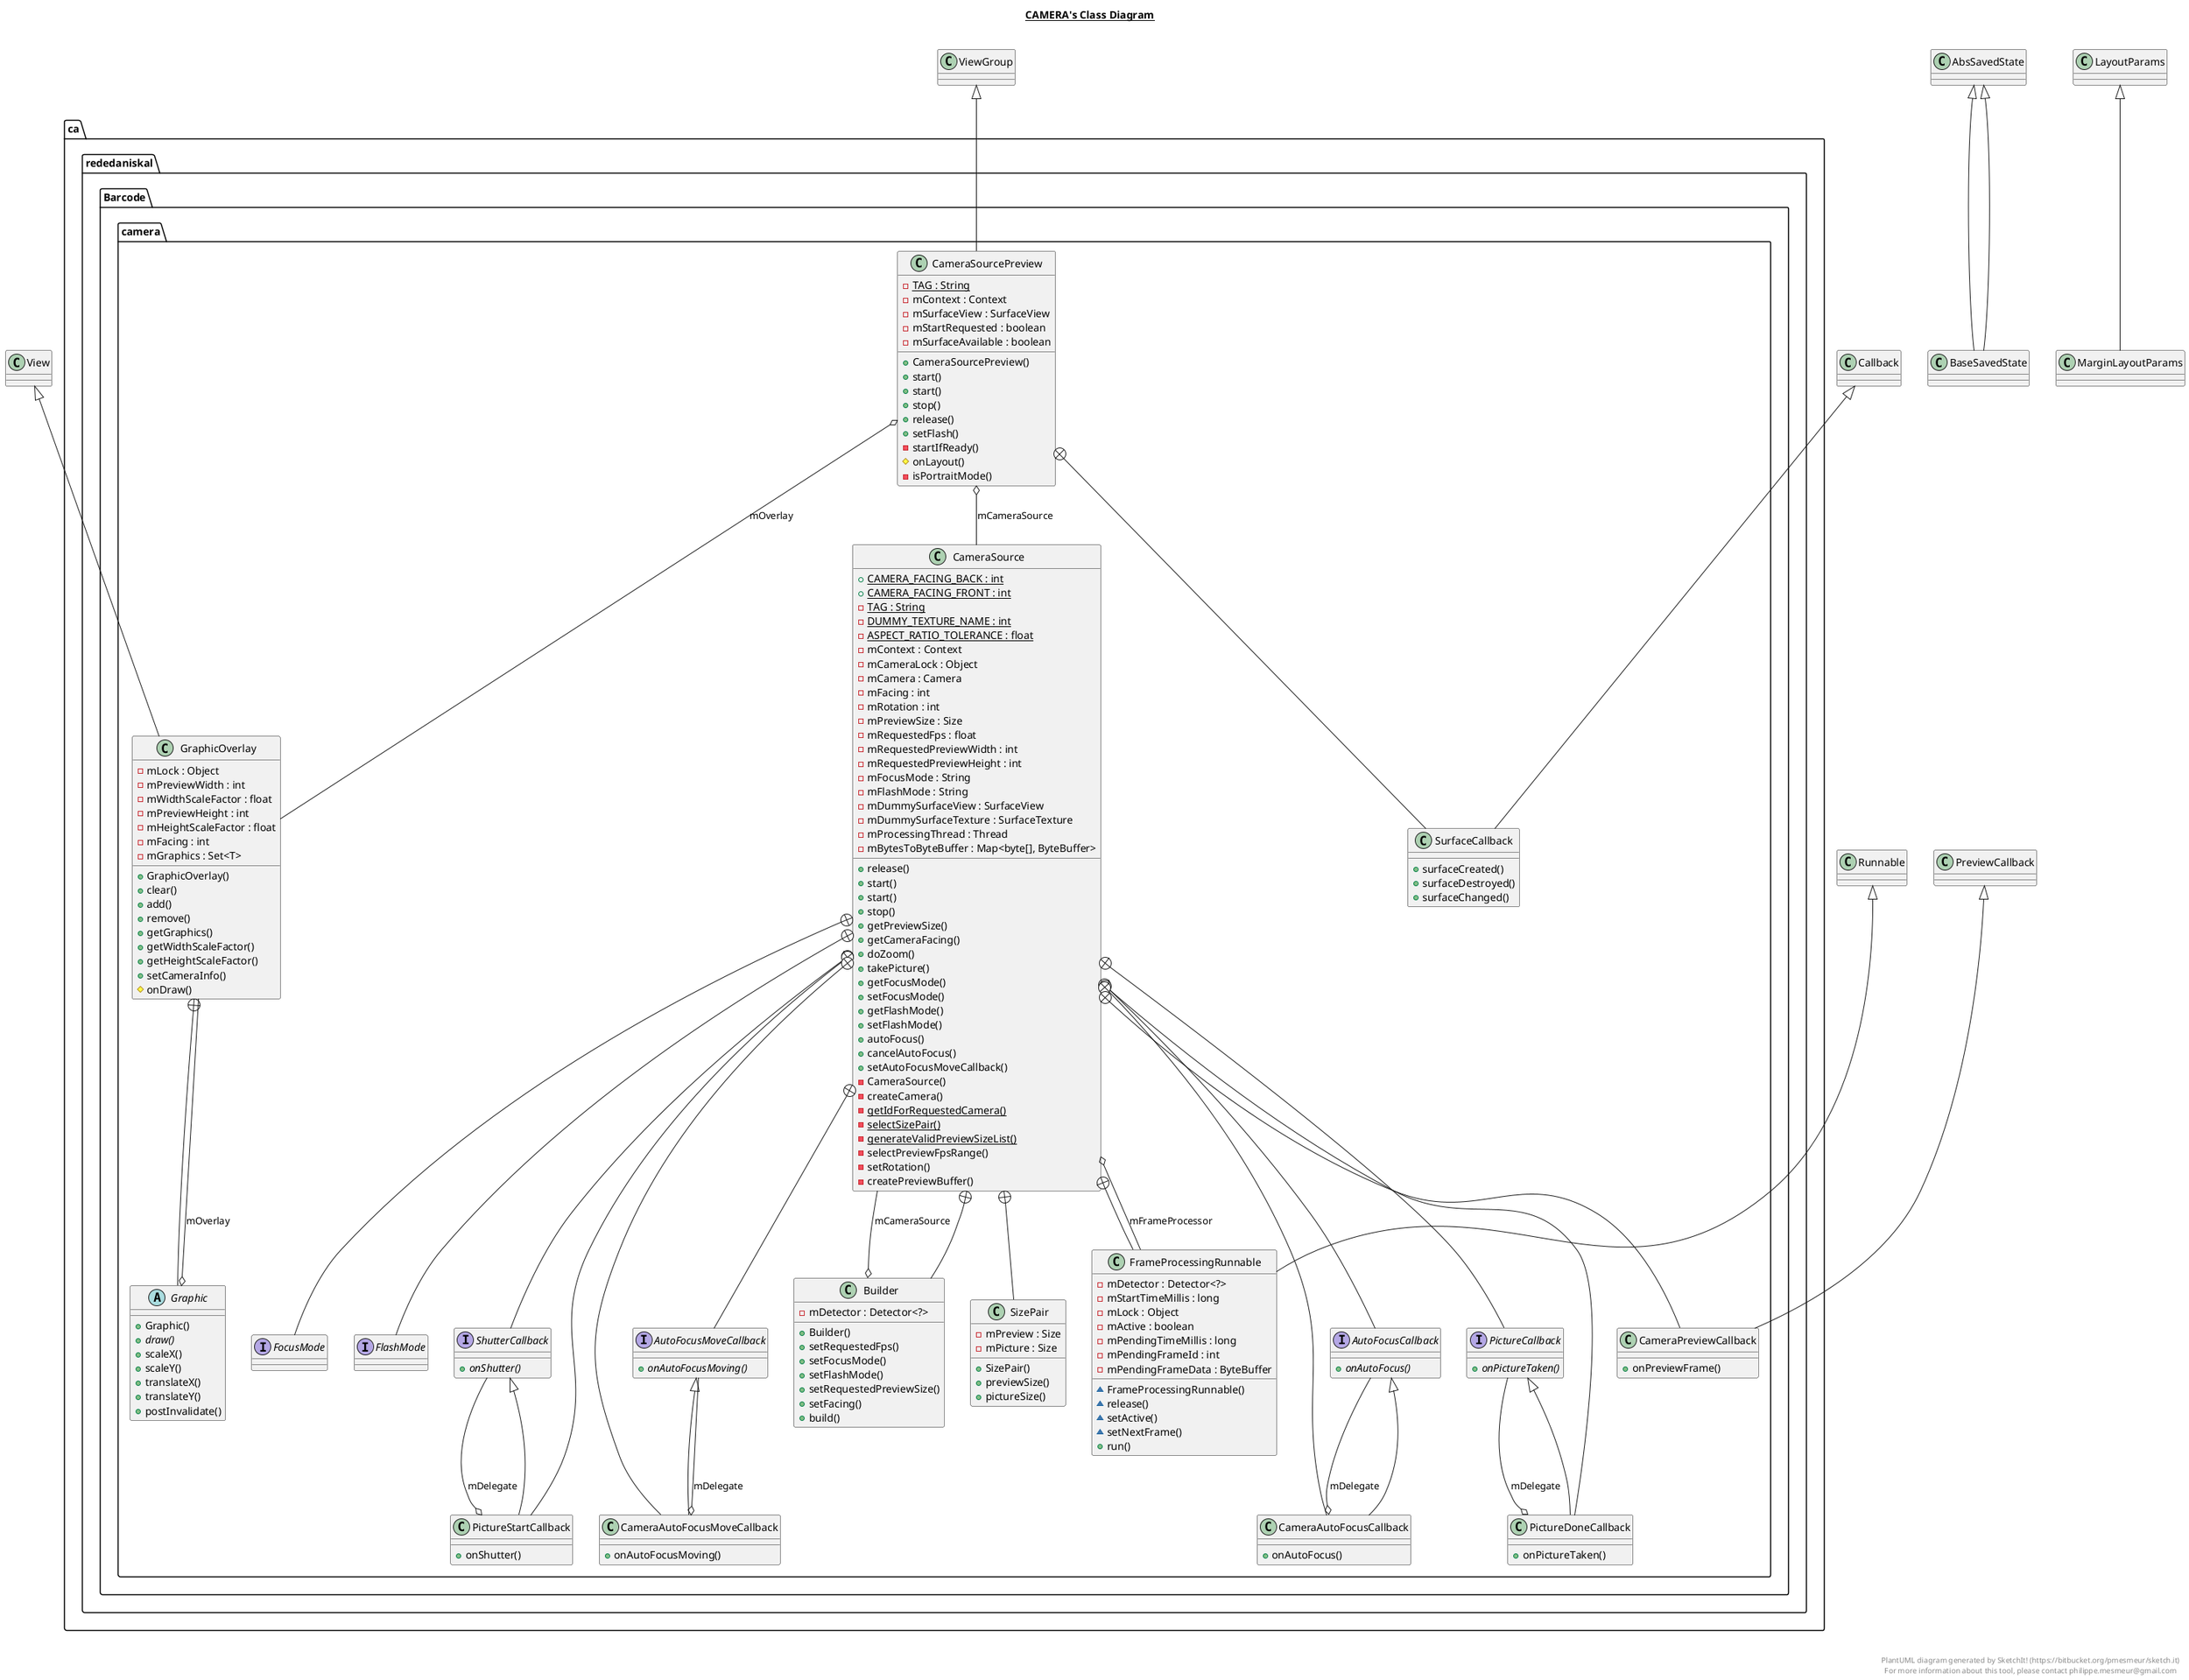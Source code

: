 @startuml

title __CAMERA's Class Diagram__\n

  package ca.rededaniskal {
    package ca.rededaniskal.Barcode {
      package ca.rededaniskal.Barcode.camera {
        class CameraSource {
            {static} + CAMERA_FACING_BACK : int
            {static} + CAMERA_FACING_FRONT : int
            {static} - TAG : String
            {static} - DUMMY_TEXTURE_NAME : int
            {static} - ASPECT_RATIO_TOLERANCE : float
            - mContext : Context
            - mCameraLock : Object
            - mCamera : Camera
            - mFacing : int
            - mRotation : int
            - mPreviewSize : Size
            - mRequestedFps : float
            - mRequestedPreviewWidth : int
            - mRequestedPreviewHeight : int
            - mFocusMode : String
            - mFlashMode : String
            - mDummySurfaceView : SurfaceView
            - mDummySurfaceTexture : SurfaceTexture
            - mProcessingThread : Thread
            - mBytesToByteBuffer : Map<byte[], ByteBuffer>
            + release()
            + start()
            + start()
            + stop()
            + getPreviewSize()
            + getCameraFacing()
            + doZoom()
            + takePicture()
            + getFocusMode()
            + setFocusMode()
            + getFlashMode()
            + setFlashMode()
            + autoFocus()
            + cancelAutoFocus()
            + setAutoFocusMoveCallback()
            - CameraSource()
            - createCamera()
            {static} - getIdForRequestedCamera()
            {static} - selectSizePair()
            {static} - generateValidPreviewSizeList()
            - selectPreviewFpsRange()
            - setRotation()
            - createPreviewBuffer()
        }
      }
    }
  }
  

  package ca.rededaniskal {
    package ca.rededaniskal.Barcode {
      package ca.rededaniskal.Barcode.camera {
        interface FocusMode {
        }
      }
    }
  }
  

  package ca.rededaniskal {
    package ca.rededaniskal.Barcode {
      package ca.rededaniskal.Barcode.camera {
        interface FlashMode {
        }
      }
    }
  }
  

  package ca.rededaniskal {
    package ca.rededaniskal.Barcode {
      package ca.rededaniskal.Barcode.camera {
        class Builder {
            - mDetector : Detector<?>
            + Builder()
            + setRequestedFps()
            + setFocusMode()
            + setFlashMode()
            + setRequestedPreviewSize()
            + setFacing()
            + build()
        }
      }
    }
  }
  

  package ca.rededaniskal {
    package ca.rededaniskal.Barcode {
      package ca.rededaniskal.Barcode.camera {
        interface ShutterCallback {
            {abstract} + onShutter()
        }
      }
    }
  }
  

  package ca.rededaniskal {
    package ca.rededaniskal.Barcode {
      package ca.rededaniskal.Barcode.camera {
        interface PictureCallback {
            {abstract} + onPictureTaken()
        }
      }
    }
  }
  

  package ca.rededaniskal {
    package ca.rededaniskal.Barcode {
      package ca.rededaniskal.Barcode.camera {
        interface AutoFocusCallback {
            {abstract} + onAutoFocus()
        }
      }
    }
  }
  

  package ca.rededaniskal {
    package ca.rededaniskal.Barcode {
      package ca.rededaniskal.Barcode.camera {
        interface AutoFocusMoveCallback {
            {abstract} + onAutoFocusMoving()
        }
      }
    }
  }
  

  package ca.rededaniskal {
    package ca.rededaniskal.Barcode {
      package ca.rededaniskal.Barcode.camera {
        class PictureStartCallback {
            + onShutter()
        }
      }
    }
  }
  

  package ca.rededaniskal {
    package ca.rededaniskal.Barcode {
      package ca.rededaniskal.Barcode.camera {
        class PictureDoneCallback {
            + onPictureTaken()
        }
      }
    }
  }
  

  package ca.rededaniskal {
    package ca.rededaniskal.Barcode {
      package ca.rededaniskal.Barcode.camera {
        class CameraAutoFocusCallback {
            + onAutoFocus()
        }
      }
    }
  }
  

  package ca.rededaniskal {
    package ca.rededaniskal.Barcode {
      package ca.rededaniskal.Barcode.camera {
        class CameraAutoFocusMoveCallback {
            + onAutoFocusMoving()
        }
      }
    }
  }
  

  package ca.rededaniskal {
    package ca.rededaniskal.Barcode {
      package ca.rededaniskal.Barcode.camera {
        class SizePair {
            - mPreview : Size
            - mPicture : Size
            + SizePair()
            + previewSize()
            + pictureSize()
        }
      }
    }
  }
  

  package ca.rededaniskal {
    package ca.rededaniskal.Barcode {
      package ca.rededaniskal.Barcode.camera {
        class CameraPreviewCallback {
            + onPreviewFrame()
        }
      }
    }
  }
  

  package ca.rededaniskal {
    package ca.rededaniskal.Barcode {
      package ca.rededaniskal.Barcode.camera {
        class FrameProcessingRunnable {
            - mDetector : Detector<?>
            - mStartTimeMillis : long
            - mLock : Object
            - mActive : boolean
            - mPendingTimeMillis : long
            - mPendingFrameId : int
            - mPendingFrameData : ByteBuffer
            ~ FrameProcessingRunnable()
            ~ release()
            ~ setActive()
            ~ setNextFrame()
            + run()
        }
      }
    }
  }
  

  package ca.rededaniskal {
    package ca.rededaniskal.Barcode {
      package ca.rededaniskal.Barcode.camera {
        class CameraSourcePreview {
            {static} - TAG : String
            - mContext : Context
            - mSurfaceView : SurfaceView
            - mStartRequested : boolean
            - mSurfaceAvailable : boolean
            + CameraSourcePreview()
            + start()
            + start()
            + stop()
            + release()
            + setFlash()
            - startIfReady()
            # onLayout()
            - isPortraitMode()
        }
      }
    }
  }
  

  package ca.rededaniskal {
    package ca.rededaniskal.Barcode {
      package ca.rededaniskal.Barcode.camera {
        class SurfaceCallback {
            + surfaceCreated()
            + surfaceDestroyed()
            + surfaceChanged()
        }
      }
    }
  }
  

  package ca.rededaniskal {
    package ca.rededaniskal.Barcode {
      package ca.rededaniskal.Barcode.camera {
        class GraphicOverlay {
            - mLock : Object
            - mPreviewWidth : int
            - mWidthScaleFactor : float
            - mPreviewHeight : int
            - mHeightScaleFactor : float
            - mFacing : int
            - mGraphics : Set<T>
            + GraphicOverlay()
            + clear()
            + add()
            + remove()
            + getGraphics()
            + getWidthScaleFactor()
            + getHeightScaleFactor()
            + setCameraInfo()
            # onDraw()
        }
      }
    }
  }
  

  package ca.rededaniskal {
    package ca.rededaniskal.Barcode {
      package ca.rededaniskal.Barcode.camera {
        abstract class Graphic {
            + Graphic()
            {abstract} + draw()
            + scaleX()
            + scaleY()
            + translateX()
            + translateY()
            + postInvalidate()
        }
      }
    }
  }
  

  CameraSource o-- FrameProcessingRunnable : mFrameProcessor
  CameraSource +-down- FocusMode
  CameraSource +-down- FlashMode
  CameraSource +-down- Builder
  CameraSource +-down- ShutterCallback
  CameraSource +-down- PictureCallback
  CameraSource +-down- AutoFocusCallback
  CameraSource +-down- AutoFocusMoveCallback
  CameraSource +-down- PictureStartCallback
  CameraSource +-down- PictureDoneCallback
  CameraSource +-down- CameraAutoFocusCallback
  CameraSource +-down- CameraAutoFocusMoveCallback
  CameraSource +-down- SizePair
  CameraSource +-down- CameraPreviewCallback
  CameraSource +-down- FrameProcessingRunnable
  Builder o-- CameraSource : mCameraSource
  PictureStartCallback -up-|> ShutterCallback
  PictureStartCallback o-- ShutterCallback : mDelegate
  PictureDoneCallback -up-|> PictureCallback
  PictureDoneCallback o-- PictureCallback : mDelegate
  CameraAutoFocusCallback -up-|> AutoFocusCallback
  CameraAutoFocusCallback o-- AutoFocusCallback : mDelegate
  CameraAutoFocusMoveCallback -up-|> AutoFocusMoveCallback
  CameraAutoFocusMoveCallback o-- AutoFocusMoveCallback : mDelegate
  CameraPreviewCallback -up-|> PreviewCallback
  FrameProcessingRunnable -up-|> Runnable
  CameraSourcePreview -up-|> ViewGroup
  CameraSourcePreview o-- CameraSource : mCameraSource
  CameraSourcePreview o-- GraphicOverlay : mOverlay
  CameraSourcePreview +-down- SurfaceCallback
  SurfaceCallback -up-|> Callback
  MarginLayoutParams -up-|> LayoutParams
  BaseSavedState -up-|> AbsSavedState
  GraphicOverlay -up-|> View
  GraphicOverlay +-down- Graphic
  Graphic o-- GraphicOverlay : mOverlay
  BaseSavedState -up-|> AbsSavedState


right footer


PlantUML diagram generated by SketchIt! (https://bitbucket.org/pmesmeur/sketch.it)
For more information about this tool, please contact philippe.mesmeur@gmail.com
endfooter

@enduml

